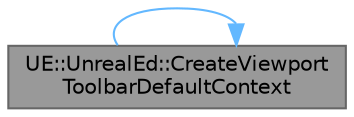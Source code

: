 digraph "UE::UnrealEd::CreateViewportToolbarDefaultContext"
{
 // INTERACTIVE_SVG=YES
 // LATEX_PDF_SIZE
  bgcolor="transparent";
  edge [fontname=Helvetica,fontsize=10,labelfontname=Helvetica,labelfontsize=10];
  node [fontname=Helvetica,fontsize=10,shape=box,height=0.2,width=0.4];
  rankdir="LR";
  Node1 [id="Node000001",label="UE::UnrealEd::CreateViewport\lToolbarDefaultContext",height=0.2,width=0.4,color="gray40", fillcolor="grey60", style="filled", fontcolor="black",tooltip="Create a Viewport Toolbar Context with common values (many Asset Editors have the same settings)"];
  Node1 -> Node1 [id="edge1_Node000001_Node000001",color="steelblue1",style="solid",tooltip=" "];
}
